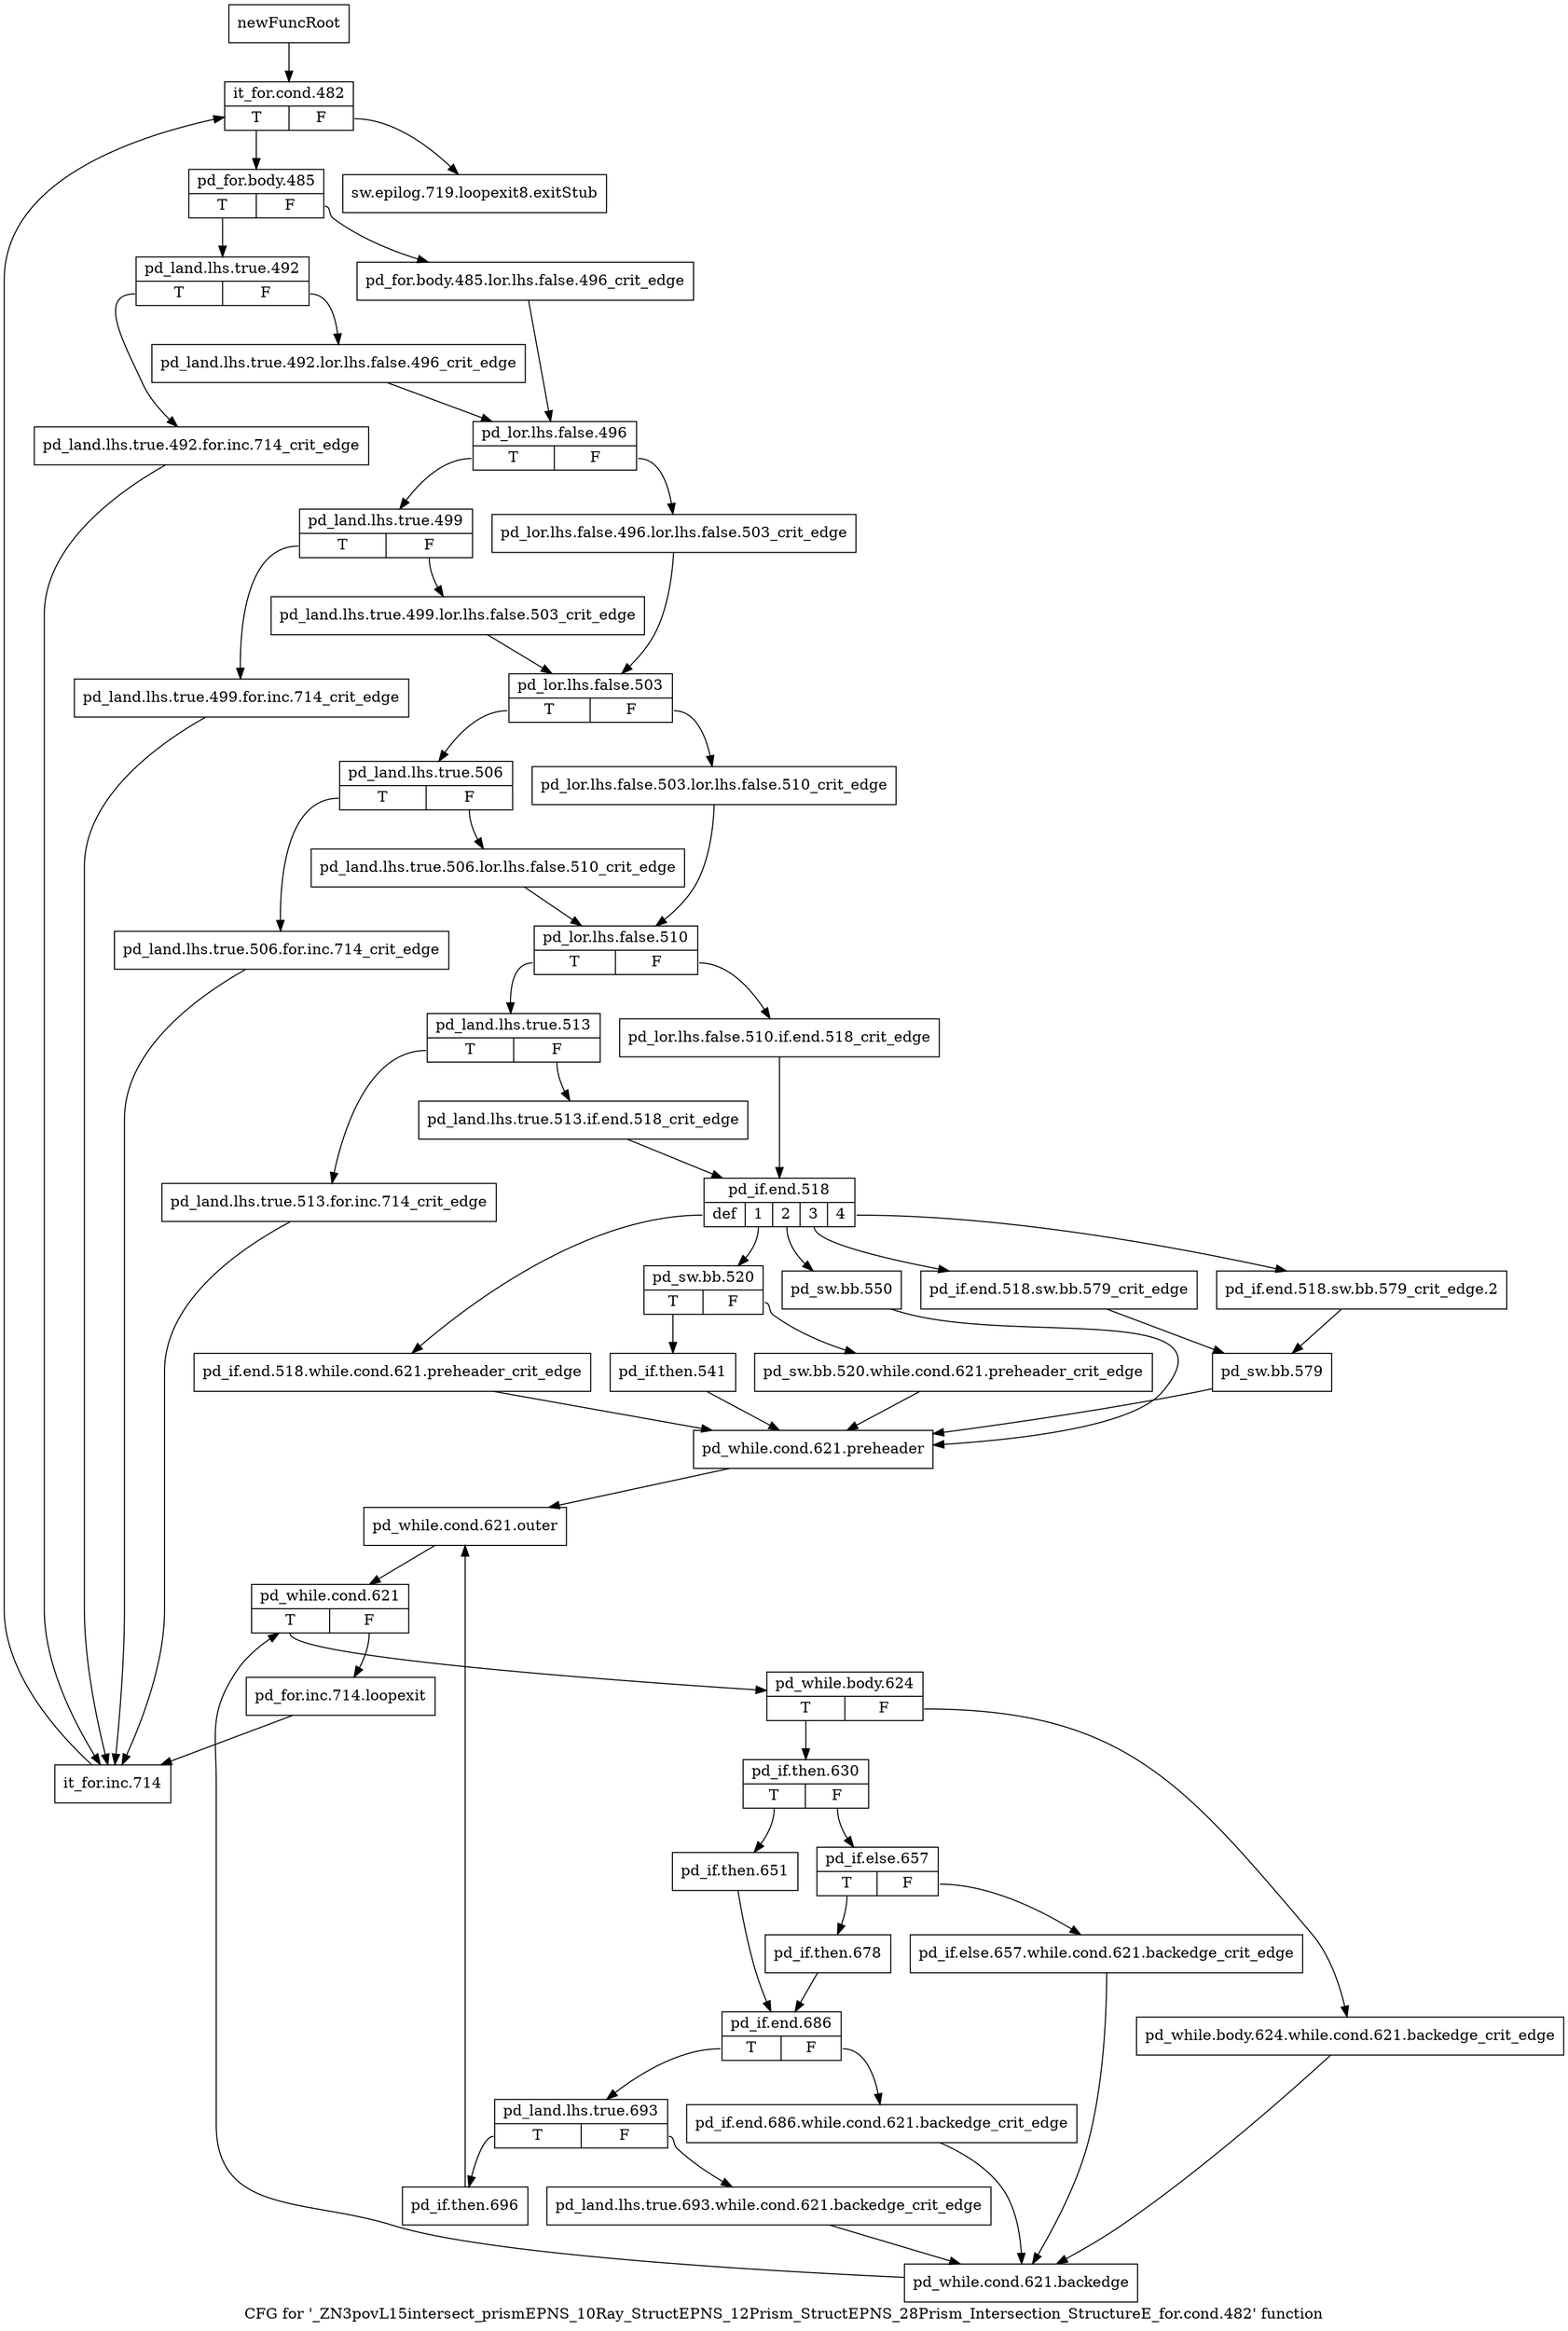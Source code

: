 digraph "CFG for '_ZN3povL15intersect_prismEPNS_10Ray_StructEPNS_12Prism_StructEPNS_28Prism_Intersection_StructureE_for.cond.482' function" {
	label="CFG for '_ZN3povL15intersect_prismEPNS_10Ray_StructEPNS_12Prism_StructEPNS_28Prism_Intersection_StructureE_for.cond.482' function";

	Node0x2b191e0 [shape=record,label="{newFuncRoot}"];
	Node0x2b191e0 -> Node0x2b19280;
	Node0x2b19230 [shape=record,label="{sw.epilog.719.loopexit8.exitStub}"];
	Node0x2b19280 [shape=record,label="{it_for.cond.482|{<s0>T|<s1>F}}"];
	Node0x2b19280:s0 -> Node0x2b192d0;
	Node0x2b19280:s1 -> Node0x2b19230;
	Node0x2b192d0 [shape=record,label="{pd_for.body.485|{<s0>T|<s1>F}}"];
	Node0x2b192d0:s0 -> Node0x2b19370;
	Node0x2b192d0:s1 -> Node0x2b19320;
	Node0x2b19320 [shape=record,label="{pd_for.body.485.lor.lhs.false.496_crit_edge}"];
	Node0x2b19320 -> Node0x2b19410;
	Node0x2b19370 [shape=record,label="{pd_land.lhs.true.492|{<s0>T|<s1>F}}"];
	Node0x2b19370:s0 -> Node0x2b1a0e0;
	Node0x2b19370:s1 -> Node0x2b193c0;
	Node0x2b193c0 [shape=record,label="{pd_land.lhs.true.492.lor.lhs.false.496_crit_edge}"];
	Node0x2b193c0 -> Node0x2b19410;
	Node0x2b19410 [shape=record,label="{pd_lor.lhs.false.496|{<s0>T|<s1>F}}"];
	Node0x2b19410:s0 -> Node0x2b194b0;
	Node0x2b19410:s1 -> Node0x2b19460;
	Node0x2b19460 [shape=record,label="{pd_lor.lhs.false.496.lor.lhs.false.503_crit_edge}"];
	Node0x2b19460 -> Node0x2b19550;
	Node0x2b194b0 [shape=record,label="{pd_land.lhs.true.499|{<s0>T|<s1>F}}"];
	Node0x2b194b0:s0 -> Node0x2b1a090;
	Node0x2b194b0:s1 -> Node0x2b19500;
	Node0x2b19500 [shape=record,label="{pd_land.lhs.true.499.lor.lhs.false.503_crit_edge}"];
	Node0x2b19500 -> Node0x2b19550;
	Node0x2b19550 [shape=record,label="{pd_lor.lhs.false.503|{<s0>T|<s1>F}}"];
	Node0x2b19550:s0 -> Node0x2b195f0;
	Node0x2b19550:s1 -> Node0x2b195a0;
	Node0x2b195a0 [shape=record,label="{pd_lor.lhs.false.503.lor.lhs.false.510_crit_edge}"];
	Node0x2b195a0 -> Node0x2b19690;
	Node0x2b195f0 [shape=record,label="{pd_land.lhs.true.506|{<s0>T|<s1>F}}"];
	Node0x2b195f0:s0 -> Node0x2b1a040;
	Node0x2b195f0:s1 -> Node0x2b19640;
	Node0x2b19640 [shape=record,label="{pd_land.lhs.true.506.lor.lhs.false.510_crit_edge}"];
	Node0x2b19640 -> Node0x2b19690;
	Node0x2b19690 [shape=record,label="{pd_lor.lhs.false.510|{<s0>T|<s1>F}}"];
	Node0x2b19690:s0 -> Node0x2b19730;
	Node0x2b19690:s1 -> Node0x2b196e0;
	Node0x2b196e0 [shape=record,label="{pd_lor.lhs.false.510.if.end.518_crit_edge}"];
	Node0x2b196e0 -> Node0x2b197d0;
	Node0x2b19730 [shape=record,label="{pd_land.lhs.true.513|{<s0>T|<s1>F}}"];
	Node0x2b19730:s0 -> Node0x2b19ff0;
	Node0x2b19730:s1 -> Node0x2b19780;
	Node0x2b19780 [shape=record,label="{pd_land.lhs.true.513.if.end.518_crit_edge}"];
	Node0x2b19780 -> Node0x2b197d0;
	Node0x2b197d0 [shape=record,label="{pd_if.end.518|{<s0>def|<s1>1|<s2>2|<s3>3|<s4>4}}"];
	Node0x2b197d0:s0 -> Node0x2b19a50;
	Node0x2b197d0:s1 -> Node0x2b19960;
	Node0x2b197d0:s2 -> Node0x2b19910;
	Node0x2b197d0:s3 -> Node0x2b19870;
	Node0x2b197d0:s4 -> Node0x2b19820;
	Node0x2b19820 [shape=record,label="{pd_if.end.518.sw.bb.579_crit_edge.2}"];
	Node0x2b19820 -> Node0x2b198c0;
	Node0x2b19870 [shape=record,label="{pd_if.end.518.sw.bb.579_crit_edge}"];
	Node0x2b19870 -> Node0x2b198c0;
	Node0x2b198c0 [shape=record,label="{pd_sw.bb.579}"];
	Node0x2b198c0 -> Node0x2b19aa0;
	Node0x2b19910 [shape=record,label="{pd_sw.bb.550}"];
	Node0x2b19910 -> Node0x2b19aa0;
	Node0x2b19960 [shape=record,label="{pd_sw.bb.520|{<s0>T|<s1>F}}"];
	Node0x2b19960:s0 -> Node0x2b19a00;
	Node0x2b19960:s1 -> Node0x2b199b0;
	Node0x2b199b0 [shape=record,label="{pd_sw.bb.520.while.cond.621.preheader_crit_edge}"];
	Node0x2b199b0 -> Node0x2b19aa0;
	Node0x2b19a00 [shape=record,label="{pd_if.then.541}"];
	Node0x2b19a00 -> Node0x2b19aa0;
	Node0x2b19a50 [shape=record,label="{pd_if.end.518.while.cond.621.preheader_crit_edge}"];
	Node0x2b19a50 -> Node0x2b19aa0;
	Node0x2b19aa0 [shape=record,label="{pd_while.cond.621.preheader}"];
	Node0x2b19aa0 -> Node0x2b19af0;
	Node0x2b19af0 [shape=record,label="{pd_while.cond.621.outer}"];
	Node0x2b19af0 -> Node0x2b19b40;
	Node0x2b19b40 [shape=record,label="{pd_while.cond.621|{<s0>T|<s1>F}}"];
	Node0x2b19b40:s0 -> Node0x2b19be0;
	Node0x2b19b40:s1 -> Node0x2b19b90;
	Node0x2b19b90 [shape=record,label="{pd_for.inc.714.loopexit}"];
	Node0x2b19b90 -> Node0x2b1a130;
	Node0x2b19be0 [shape=record,label="{pd_while.body.624|{<s0>T|<s1>F}}"];
	Node0x2b19be0:s0 -> Node0x2b19c80;
	Node0x2b19be0:s1 -> Node0x2b19c30;
	Node0x2b19c30 [shape=record,label="{pd_while.body.624.while.cond.621.backedge_crit_edge}"];
	Node0x2b19c30 -> Node0x2b19f50;
	Node0x2b19c80 [shape=record,label="{pd_if.then.630|{<s0>T|<s1>F}}"];
	Node0x2b19c80:s0 -> Node0x2b19dc0;
	Node0x2b19c80:s1 -> Node0x2b19cd0;
	Node0x2b19cd0 [shape=record,label="{pd_if.else.657|{<s0>T|<s1>F}}"];
	Node0x2b19cd0:s0 -> Node0x2b19d70;
	Node0x2b19cd0:s1 -> Node0x2b19d20;
	Node0x2b19d20 [shape=record,label="{pd_if.else.657.while.cond.621.backedge_crit_edge}"];
	Node0x2b19d20 -> Node0x2b19f50;
	Node0x2b19d70 [shape=record,label="{pd_if.then.678}"];
	Node0x2b19d70 -> Node0x2b19e10;
	Node0x2b19dc0 [shape=record,label="{pd_if.then.651}"];
	Node0x2b19dc0 -> Node0x2b19e10;
	Node0x2b19e10 [shape=record,label="{pd_if.end.686|{<s0>T|<s1>F}}"];
	Node0x2b19e10:s0 -> Node0x2b19eb0;
	Node0x2b19e10:s1 -> Node0x2b19e60;
	Node0x2b19e60 [shape=record,label="{pd_if.end.686.while.cond.621.backedge_crit_edge}"];
	Node0x2b19e60 -> Node0x2b19f50;
	Node0x2b19eb0 [shape=record,label="{pd_land.lhs.true.693|{<s0>T|<s1>F}}"];
	Node0x2b19eb0:s0 -> Node0x2b19fa0;
	Node0x2b19eb0:s1 -> Node0x2b19f00;
	Node0x2b19f00 [shape=record,label="{pd_land.lhs.true.693.while.cond.621.backedge_crit_edge}"];
	Node0x2b19f00 -> Node0x2b19f50;
	Node0x2b19f50 [shape=record,label="{pd_while.cond.621.backedge}"];
	Node0x2b19f50 -> Node0x2b19b40;
	Node0x2b19fa0 [shape=record,label="{pd_if.then.696}"];
	Node0x2b19fa0 -> Node0x2b19af0;
	Node0x2b19ff0 [shape=record,label="{pd_land.lhs.true.513.for.inc.714_crit_edge}"];
	Node0x2b19ff0 -> Node0x2b1a130;
	Node0x2b1a040 [shape=record,label="{pd_land.lhs.true.506.for.inc.714_crit_edge}"];
	Node0x2b1a040 -> Node0x2b1a130;
	Node0x2b1a090 [shape=record,label="{pd_land.lhs.true.499.for.inc.714_crit_edge}"];
	Node0x2b1a090 -> Node0x2b1a130;
	Node0x2b1a0e0 [shape=record,label="{pd_land.lhs.true.492.for.inc.714_crit_edge}"];
	Node0x2b1a0e0 -> Node0x2b1a130;
	Node0x2b1a130 [shape=record,label="{it_for.inc.714}"];
	Node0x2b1a130 -> Node0x2b19280;
}
